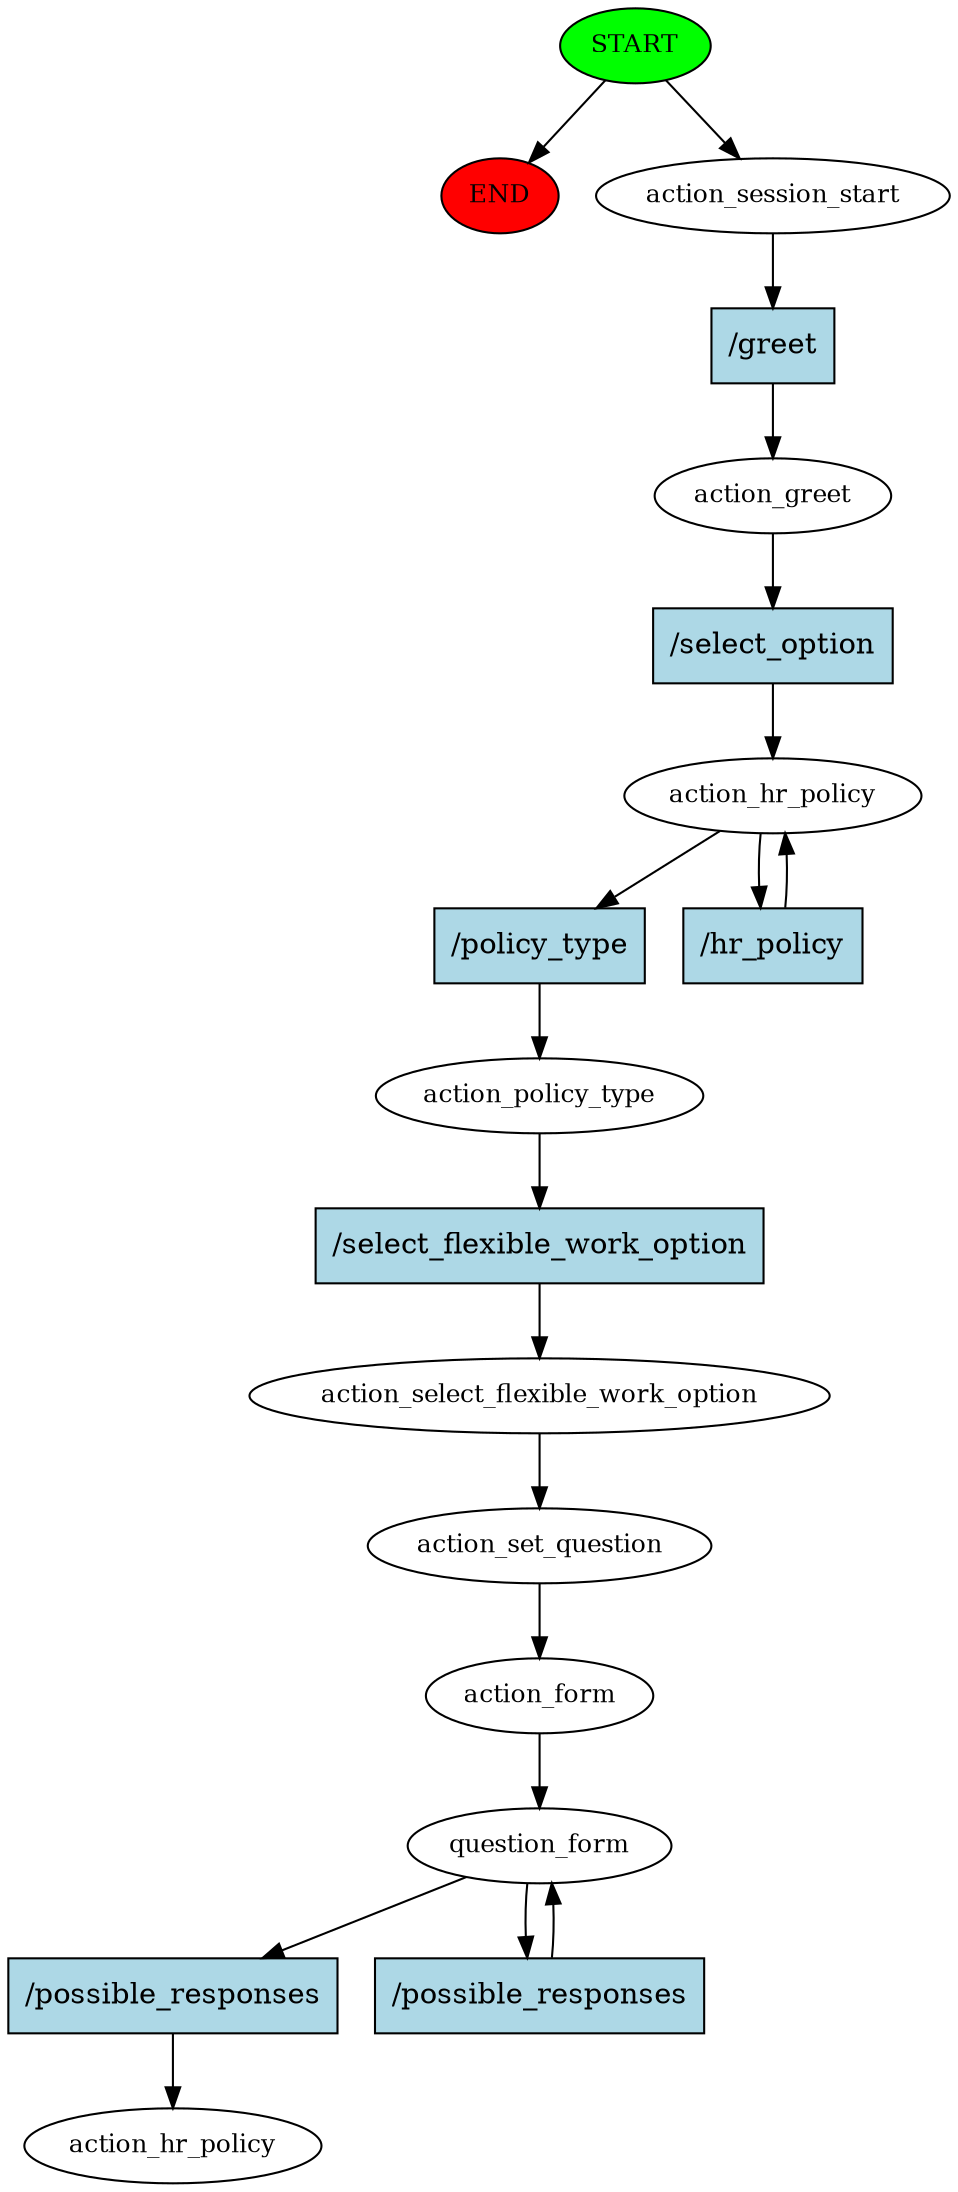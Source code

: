 digraph  {
0 [class="start active", fillcolor=green, fontsize=12, label=START, style=filled];
"-1" [class=end, fillcolor=red, fontsize=12, label=END, style=filled];
1 [class=active, fontsize=12, label=action_session_start];
2 [class=active, fontsize=12, label=action_greet];
3 [class=active, fontsize=12, label=action_hr_policy];
5 [class=active, fontsize=12, label=action_policy_type];
6 [class=active, fontsize=12, label=action_select_flexible_work_option];
7 [class=active, fontsize=12, label=action_set_question];
8 [class=active, fontsize=12, label=action_form];
9 [class=active, fontsize=12, label=question_form];
11 [class="dashed active", fontsize=12, label=action_hr_policy];
12 [class="intent active", fillcolor=lightblue, label="/greet", shape=rect, style=filled];
13 [class="intent active", fillcolor=lightblue, label="/select_option", shape=rect, style=filled];
14 [class="intent active", fillcolor=lightblue, label="/policy_type", shape=rect, style=filled];
15 [class="intent active", fillcolor=lightblue, label="/hr_policy", shape=rect, style=filled];
16 [class="intent active", fillcolor=lightblue, label="/select_flexible_work_option", shape=rect, style=filled];
17 [class="intent active", fillcolor=lightblue, label="/possible_responses", shape=rect, style=filled];
18 [class="intent active", fillcolor=lightblue, label="/possible_responses", shape=rect, style=filled];
0 -> "-1"  [class="", key=NONE, label=""];
0 -> 1  [class=active, key=NONE, label=""];
1 -> 12  [class=active, key=0];
2 -> 13  [class=active, key=0];
3 -> 14  [class=active, key=0];
3 -> 15  [class=active, key=0];
5 -> 16  [class=active, key=0];
6 -> 7  [class=active, key=NONE, label=""];
7 -> 8  [class=active, key=NONE, label=""];
8 -> 9  [class=active, key=NONE, label=""];
9 -> 17  [class=active, key=0];
9 -> 18  [class=active, key=0];
12 -> 2  [class=active, key=0];
13 -> 3  [class=active, key=0];
14 -> 5  [class=active, key=0];
15 -> 3  [class=active, key=0];
16 -> 6  [class=active, key=0];
17 -> 11  [class=active, key=0];
18 -> 9  [class=active, key=0];
}
